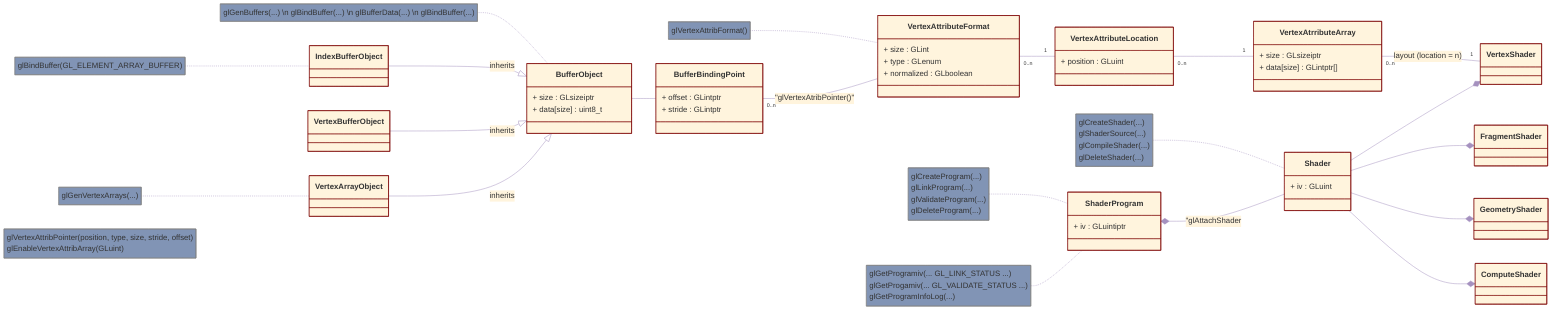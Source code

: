 ---
config:
  theme: base
---

%%{
  init: {
    'theme': 'base',
    'themeVariables': {
      'primaryColor': '#fff4dd',
      'primaryTextColor': '#333',
      'primaryBorderColor': '#7C0000',
      'lineColor': '#a591bf',
      'secondaryColor': '#a6a0ad',
      'tertiaryColor': '#fff',
      'noteBkgColor' : '#8194b5',
      'noteTextColor' : '#333'
    }
  }
}%%

classDiagram
    direction LR

    note for BufferObject "glGenBuffers(...) \n glBindBuffer(...) \n glBufferData(...) \n glBindBuffer(...)"

    class BufferObject{
        + size : GLsizeiptr
        + data[size] : uint8_t
    }

    note for IndexBufferObject "glBindBuffer(GL_ELEMENT_ARRAY_BUFFER)"

    class IndexBufferObject{

    }

    class VertexBufferObject{

    }

    note for VertexArrayObject "glGenVertexArrays(...)"
    class VertexArrayObject{

    }

    %% Both inherit from buffer
    IndexBufferObject --|> BufferObject : inherits
    VertexBufferObject --|> BufferObject : inherits
    VertexArrayObject --|> BufferObject : inherits

    %% Relation with VertexAttribute section and then shader
    BufferObject -- BufferBindingPoint
    BufferBindingPoint "0..n" -- "" VertexAttributeFormat : "glVertexAtribPointer()"
    VertexAttributeFormat "0..n" -- "1" VertexAttributeLocation
    VertexAttributeLocation "0..n" -- "1" VertexAtrributeArray

    class BufferBindingPoint{
        + offset : GLintptr
        + stride : GLintptr
    }

    note for VertexAttributeFormat "glVertexAttribFormat()"
    class VertexAttributeFormat{
        + size : GLint
        + type : GLenum
        + normalized : GLboolean
    }

    class VertexAttributeLocation{
        + position : GLuint
    }

    note for VertexAttributeArray "glVertexAttribPointer(position, type, size, stride, offset)
                                    glEnableVertexAttribArray(GLuint)"
    class VertexAtrributeArray{
        + size : GLsizeiptr
        + data[size] : GLintptr[]
    }


    VertexAtrributeArray "0..n" -- "1" VertexShader : layout (location = n)

    note for Shader "glCreateShader(...)
                    glShaderSource(...)
                    glCompileShader(...)
                    glDeleteShader(...)"

    %% Shader section
    class Shader{
        + iv : GLuint
    }

    class VertexShader{

    }

    class FragmentShader{

    }

    class GeometryShader{

    }

    class ComputeShader{

    }

   Shader --* VertexShader
   Shader --* FragmentShader
   Shader --* GeometryShader
   Shader --* ComputeShader

    note for ShaderProgram "glCreateProgram(...)
                            glLinkProgram(...)
                            glValidateProgram(...)
                            glDeleteProgram(...)"

    note for ShaderProgram "glGetProgramiv(... GL_LINK_STATUS ...)
                            glGetProgamiv(... GL_VALIDATE_STATUS ...)
                            glGetProgramInfoLog(...)"

    class ShaderProgram{
        + iv : GLuintiptr
    }

    ShaderProgram *-- Shader : "glAttachShader